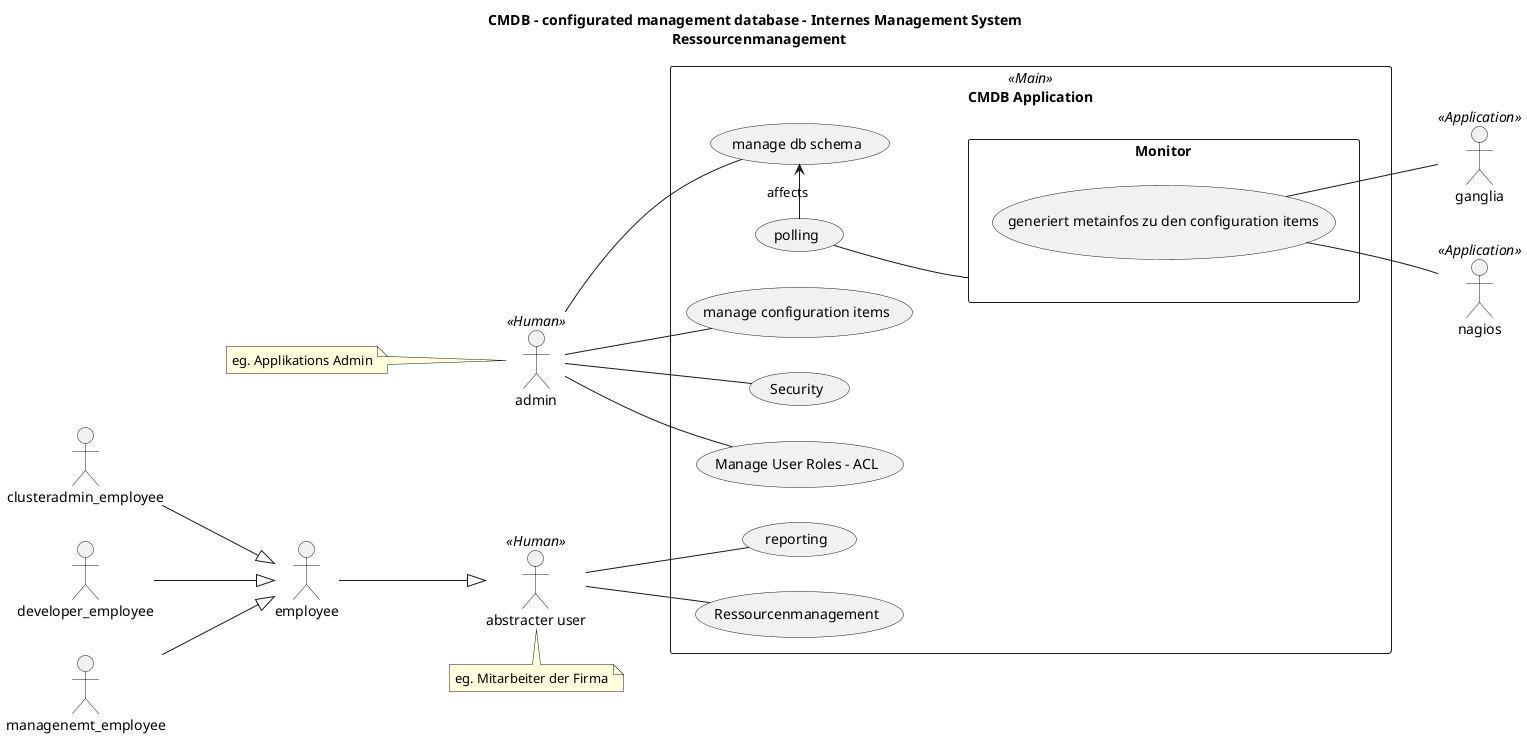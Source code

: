 @startuml
'frontmatter'
title CMDB - configurated management database - Internes Management System \n Ressourcenmanagement
skinparam packageStyle rectangle
left to right direction


'actors'

actor clusteradmin_employee
actor developer_employee
actor managenemt_employee
actor employee
actor "abstracter user" as user << Human >>
employee --|> user
clusteradmin_employee --|> employee
developer_employee --|> employee
managenemt_employee --|> employee

actor admin << Human >>

'actor monitor
actor ganglia << Application >>
actor nagios << Application >>





note left of admin : eg. Applikations Admin
note bottom of user : eg. Mitarbeiter der Firma

'use cases'

usecase "CMDB Application" as CMDB << Main >>
'usecase "der user generiert repots aus der cmdb" as "Report"




'AnotherActor -> UCUseTheApplication
'AnotherActor -> UC3
'User .up.> UC1
'user --> UC1
'admin --> UC2 : transaction






rectangle CMDB {
  'foreignsys -- (generate information)
  ''(data polling) -- Monitor
  admin -- (manage db schema)
  'admin -- (manage db schema)
  admin -- (manage configuration items)
  admin -- (Security)
  admin -- (Manage User Roles - ACL)
  (polling) -- Monitor
  (polling) -> (manage db schema) : affects
  user -- (reporting)
  user -- (Ressourcenmanagement)

}

rectangle "Fremdsystem - Polling \n Monitoring/Alerting " as Monitor {
  (generiert metainfos zu den configuration items) -- ganglia
  (generiert metainfos zu den configuration items) -- nagios
}


@enduml
